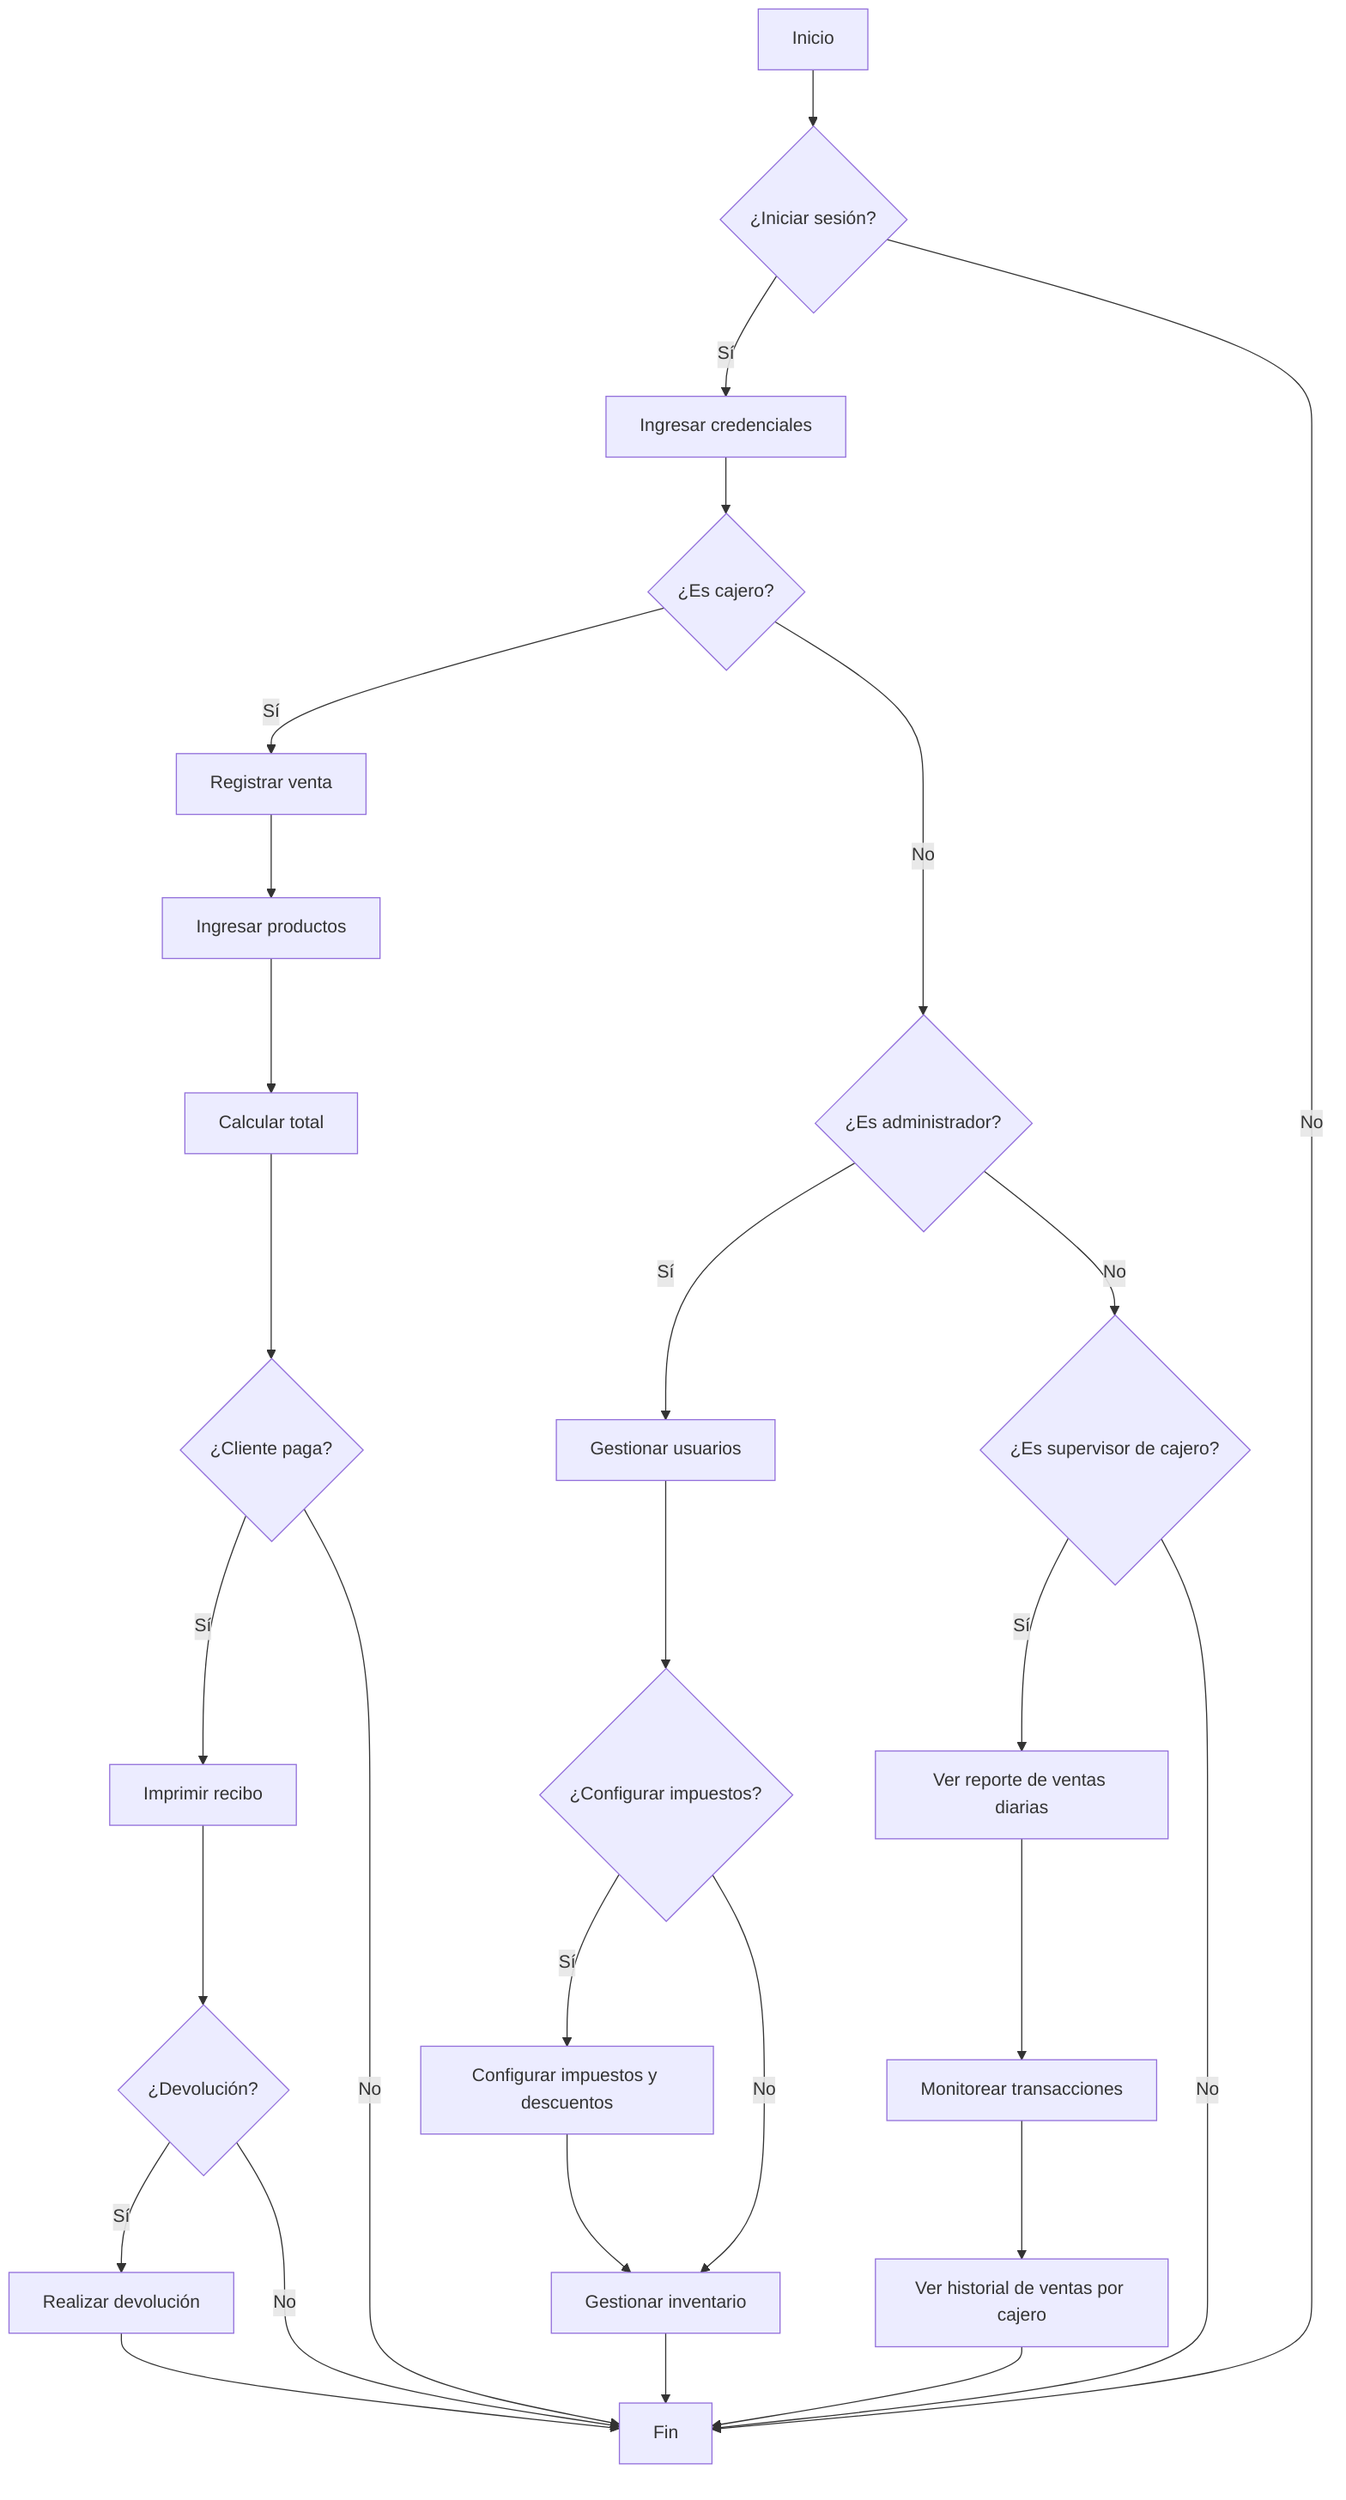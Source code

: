 flowchart TD
    A[Inicio] --> B{¿Iniciar sesión?}
    B -->|Sí| C[Ingresar credenciales]
    C --> D{¿Es cajero?}
    D -->|Sí| E[Registrar venta]
    E --> F[Ingresar productos]
    F --> G[Calcular total]
    G --> H{¿Cliente paga?}
    H -->|Sí| I[Imprimir recibo]
    I --> J{¿Devolución?}
    J -->|Sí| K[Realizar devolución]
    K --> L[Fin]
    J -->|No| L
    H -->|No| L
    D -->|No| M{¿Es administrador?}
    M -->|Sí| N[Gestionar usuarios]
    N --> O{¿Configurar impuestos?}
    O -->|Sí| P[Configurar impuestos y descuentos]
    P --> Q[Gestionar inventario]
    Q --> L
    O -->|No| Q
    M -->|No| R{¿Es supervisor de cajero?}
    R -->|Sí| S[Ver reporte de ventas diarias]
    S --> T[Monitorear transacciones]
    T --> U[Ver historial de ventas por cajero]
    U --> L
    R -->|No| L
    B -->|No| L